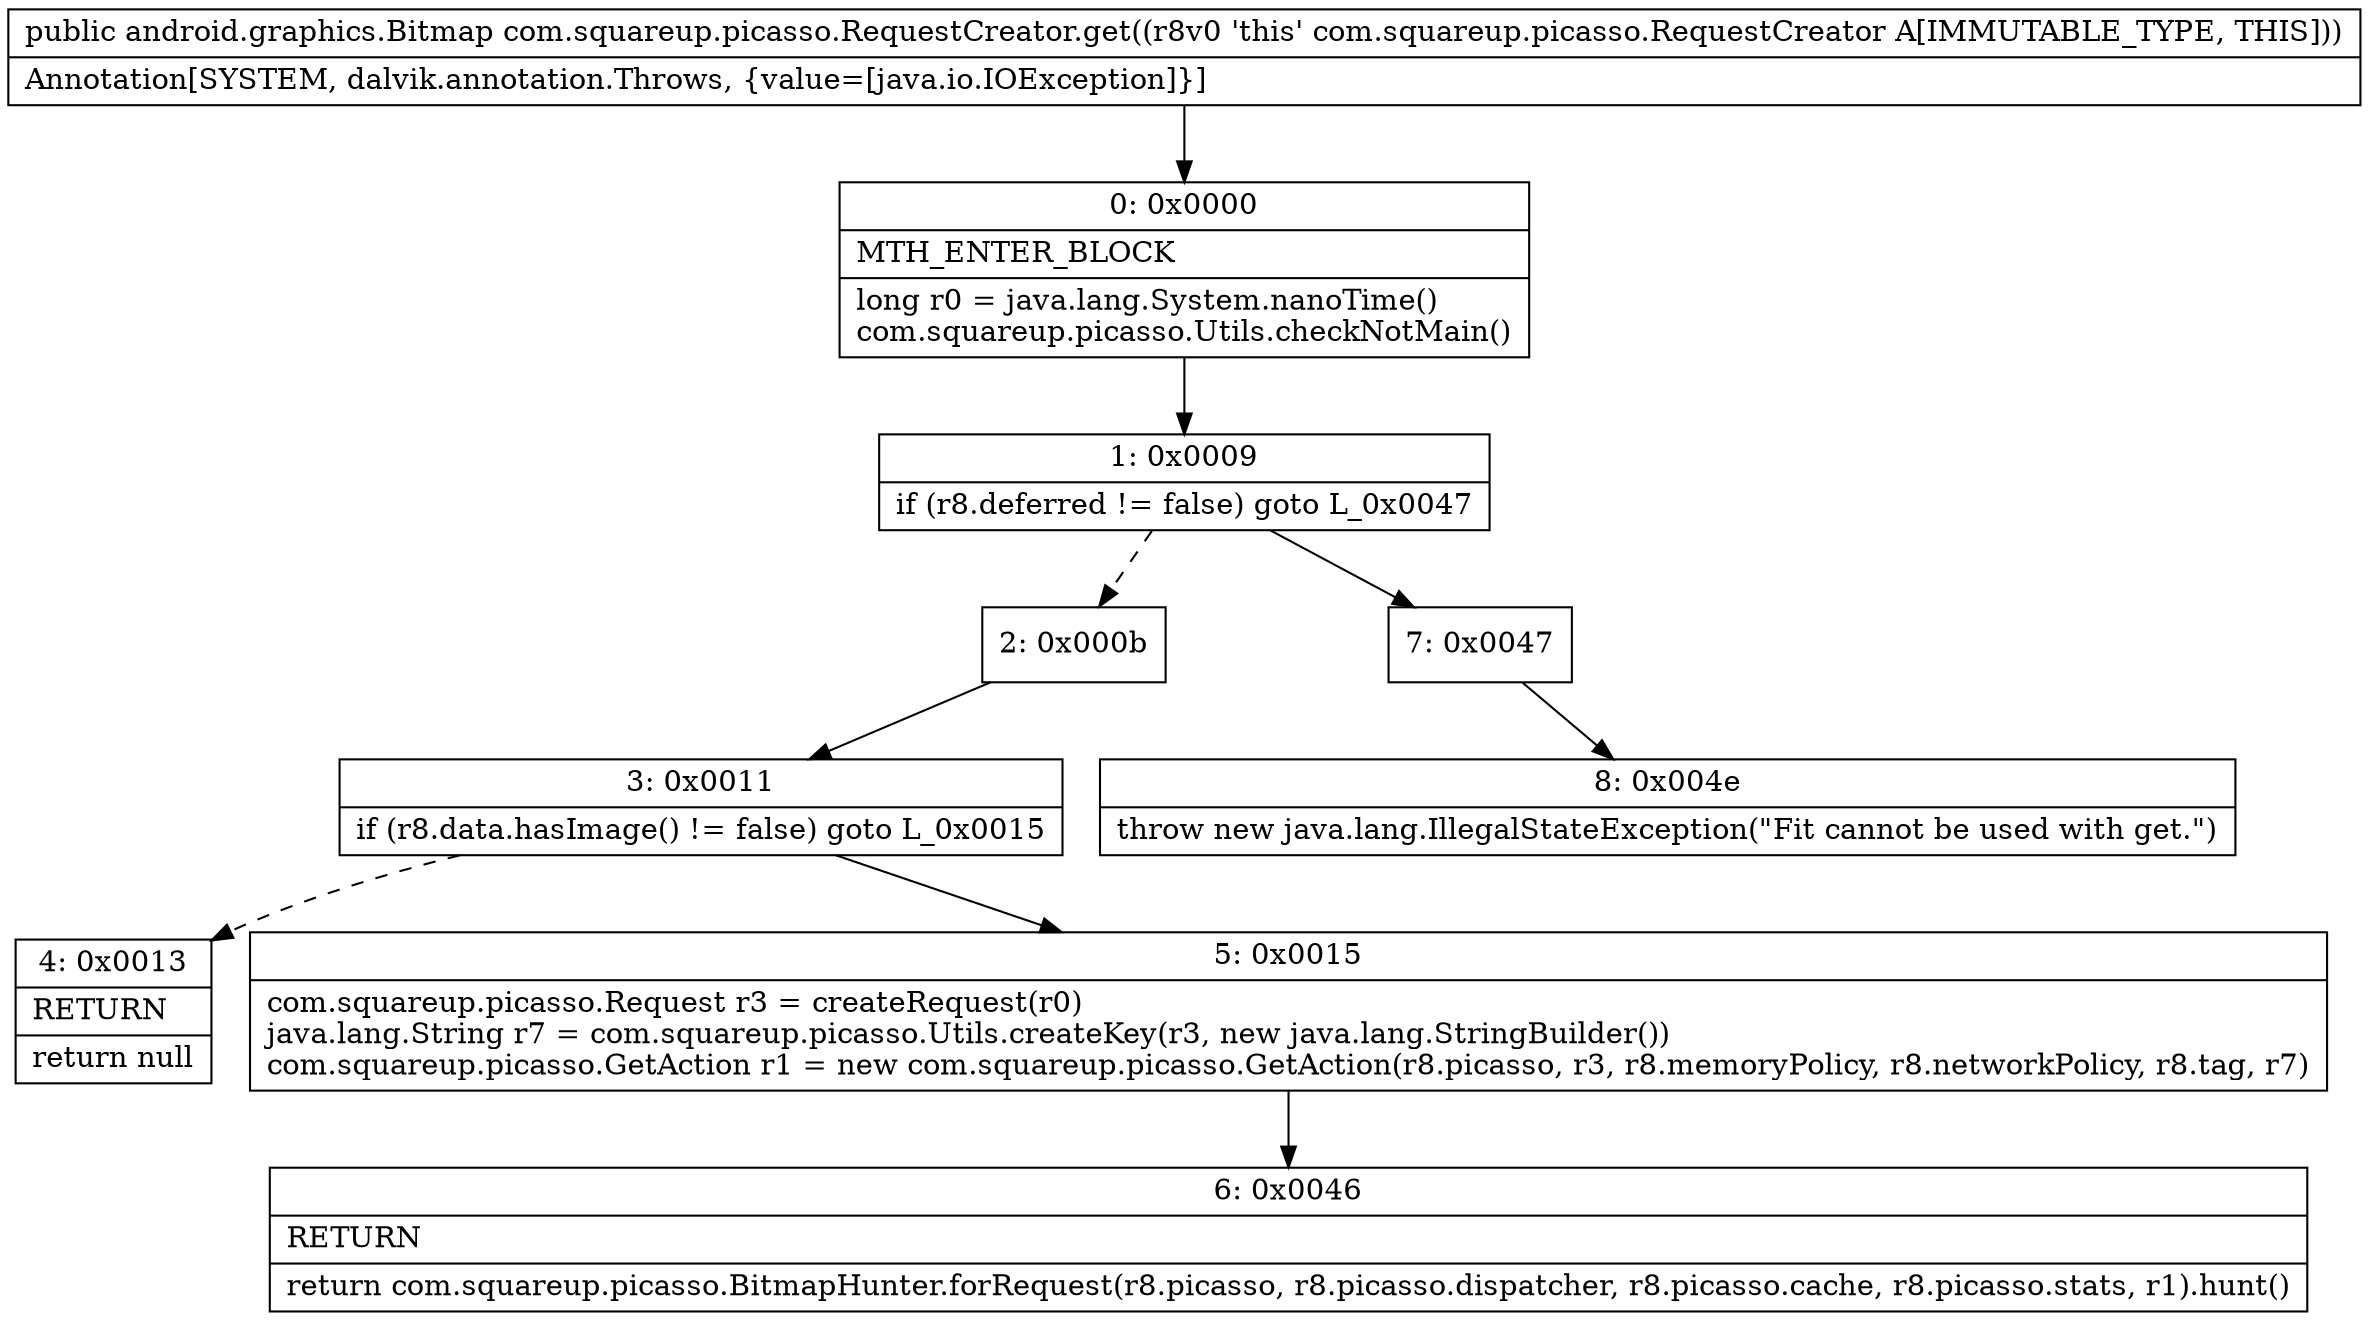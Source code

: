 digraph "CFG forcom.squareup.picasso.RequestCreator.get()Landroid\/graphics\/Bitmap;" {
Node_0 [shape=record,label="{0\:\ 0x0000|MTH_ENTER_BLOCK\l|long r0 = java.lang.System.nanoTime()\lcom.squareup.picasso.Utils.checkNotMain()\l}"];
Node_1 [shape=record,label="{1\:\ 0x0009|if (r8.deferred != false) goto L_0x0047\l}"];
Node_2 [shape=record,label="{2\:\ 0x000b}"];
Node_3 [shape=record,label="{3\:\ 0x0011|if (r8.data.hasImage() != false) goto L_0x0015\l}"];
Node_4 [shape=record,label="{4\:\ 0x0013|RETURN\l|return null\l}"];
Node_5 [shape=record,label="{5\:\ 0x0015|com.squareup.picasso.Request r3 = createRequest(r0)\ljava.lang.String r7 = com.squareup.picasso.Utils.createKey(r3, new java.lang.StringBuilder())\lcom.squareup.picasso.GetAction r1 = new com.squareup.picasso.GetAction(r8.picasso, r3, r8.memoryPolicy, r8.networkPolicy, r8.tag, r7)\l}"];
Node_6 [shape=record,label="{6\:\ 0x0046|RETURN\l|return com.squareup.picasso.BitmapHunter.forRequest(r8.picasso, r8.picasso.dispatcher, r8.picasso.cache, r8.picasso.stats, r1).hunt()\l}"];
Node_7 [shape=record,label="{7\:\ 0x0047}"];
Node_8 [shape=record,label="{8\:\ 0x004e|throw new java.lang.IllegalStateException(\"Fit cannot be used with get.\")\l}"];
MethodNode[shape=record,label="{public android.graphics.Bitmap com.squareup.picasso.RequestCreator.get((r8v0 'this' com.squareup.picasso.RequestCreator A[IMMUTABLE_TYPE, THIS]))  | Annotation[SYSTEM, dalvik.annotation.Throws, \{value=[java.io.IOException]\}]\l}"];
MethodNode -> Node_0;
Node_0 -> Node_1;
Node_1 -> Node_2[style=dashed];
Node_1 -> Node_7;
Node_2 -> Node_3;
Node_3 -> Node_4[style=dashed];
Node_3 -> Node_5;
Node_5 -> Node_6;
Node_7 -> Node_8;
}

